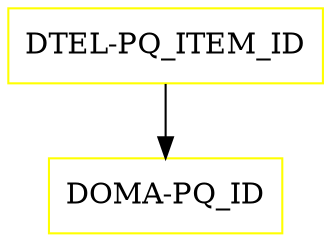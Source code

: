 digraph G {
  "DTEL-PQ_ITEM_ID" [shape=box,color=yellow];
  "DOMA-PQ_ID" [shape=box,color=yellow,URL="./DOMA_PQ_ID.html"];
  "DTEL-PQ_ITEM_ID" -> "DOMA-PQ_ID";
}
